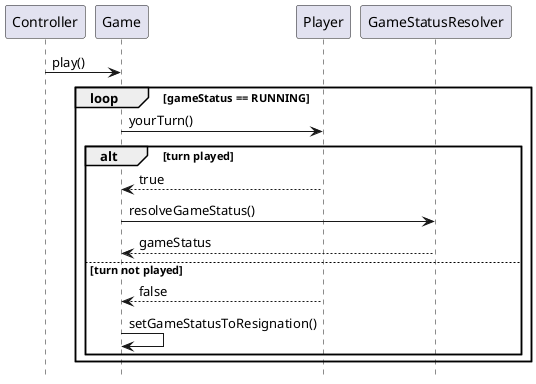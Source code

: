 @startuml

Controller -> Game : play()
loop gameStatus == RUNNING
	Game -> Player : yourTurn()
	
	alt turn played
		Game <-- Player : true
		Game -> GameStatusResolver : resolveGameStatus()
		Game <-- GameStatusResolver : gameStatus
	
	else turn not played
		Game <-- Player : false
		Game -> Game : setGameStatusToResignation()
	end
end

hide footbox
@enduml